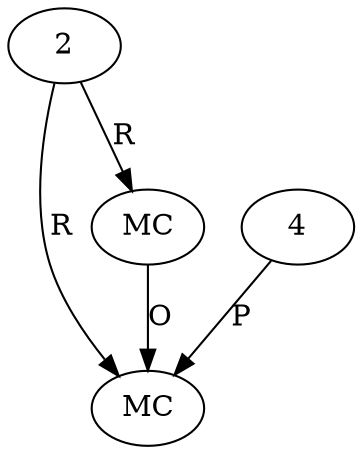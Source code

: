 digraph "AUG" {

  1 [ label="MC" s="setValue()" t="Mutable" l="75" ];
  2 [ t="MutableObject" n="mutNum" ];
  3 [ label="MC" s="getValue()" t="Mutable" l="73" ];
  4 [ t="null" v="null" ];
  4 -> 1 [ label="P" ];
  3 -> 1 [ label="O" ];
  2 -> 1 [ label="R" ];
  2 -> 3 [ label="R" ];
}
